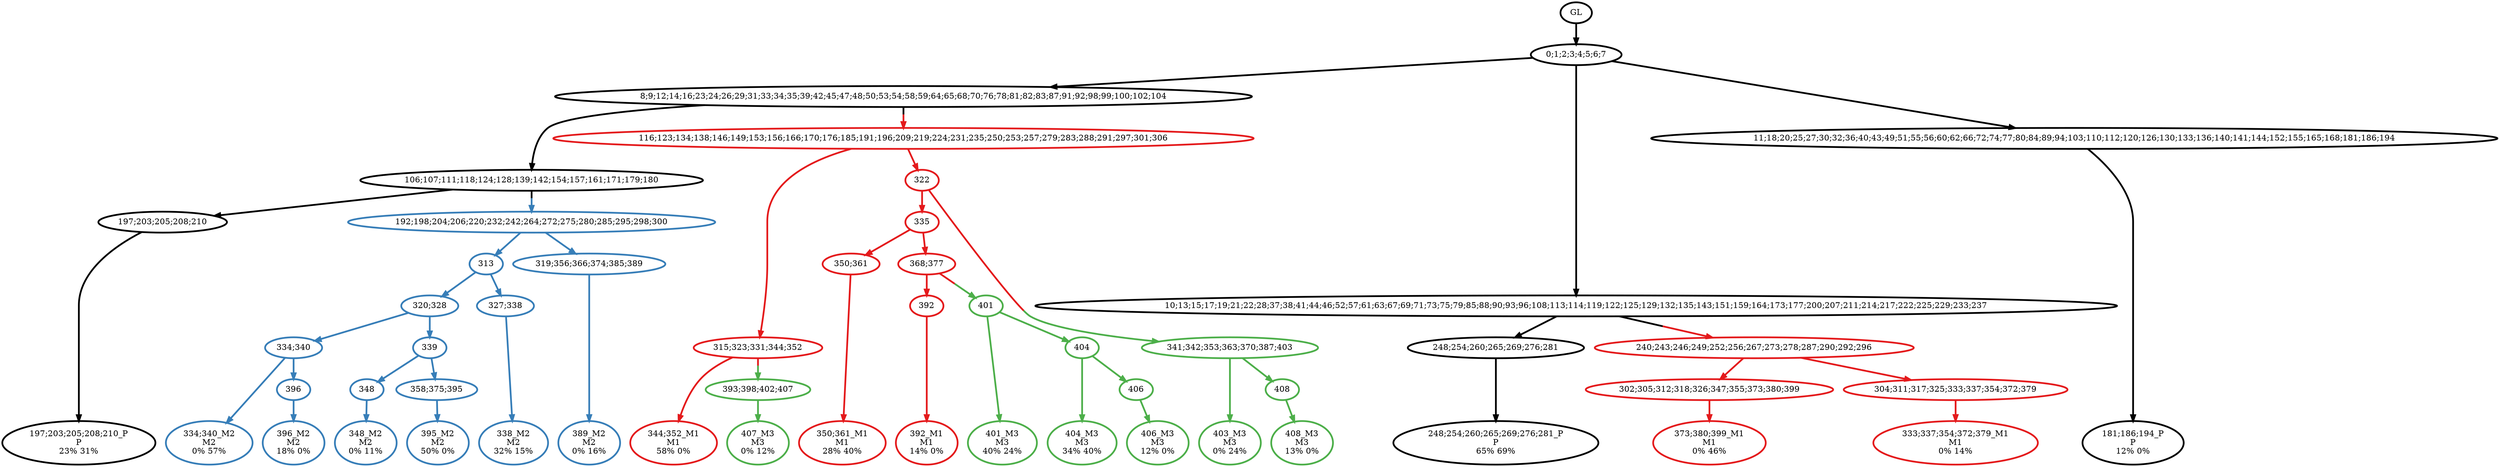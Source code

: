 digraph T {
	{
		rank=same
		48 [penwidth=3,colorscheme=set19,color=0,label="197;203;205;208;210_P\nP\n23% 31%"]
		45 [penwidth=3,colorscheme=set19,color=0,label="248;254;260;265;269;276;281_P\nP\n65% 69%"]
		43 [penwidth=3,colorscheme=set19,color=0,label="181;186;194_P\nP\n12% 0%"]
		41 [penwidth=3,colorscheme=set19,color=1,label="344;352_M1\nM1\n58% 0%"]
		37 [penwidth=3,colorscheme=set19,color=1,label="350;361_M1\nM1\n28% 40%"]
		34 [penwidth=3,colorscheme=set19,color=1,label="392_M1\nM1\n14% 0%"]
		32 [penwidth=3,colorscheme=set19,color=1,label="373;380;399_M1\nM1\n0% 46%"]
		30 [penwidth=3,colorscheme=set19,color=1,label="333;337;354;372;379_M1\nM1\n0% 14%"]
		26 [penwidth=3,colorscheme=set19,color=2,label="334;340_M2\nM2\n0% 57%"]
		24 [penwidth=3,colorscheme=set19,color=2,label="396_M2\nM2\n18% 0%"]
		21 [penwidth=3,colorscheme=set19,color=2,label="348_M2\nM2\n0% 11%"]
		19 [penwidth=3,colorscheme=set19,color=2,label="395_M2\nM2\n50% 0%"]
		17 [penwidth=3,colorscheme=set19,color=2,label="338_M2\nM2\n32% 15%"]
		15 [penwidth=3,colorscheme=set19,color=2,label="389_M2\nM2\n0% 16%"]
		14 [penwidth=3,colorscheme=set19,color=3,label="407_M3\nM3\n0% 12%"]
		13 [penwidth=3,colorscheme=set19,color=3,label="401_M3\nM3\n40% 24%"]
		11 [penwidth=3,colorscheme=set19,color=3,label="404_M3\nM3\n34% 40%"]
		9 [penwidth=3,colorscheme=set19,color=3,label="406_M3\nM3\n12% 0%"]
		8 [penwidth=3,colorscheme=set19,color=3,label="403_M3\nM3\n0% 24%"]
		6 [penwidth=3,colorscheme=set19,color=3,label="408_M3\nM3\n13% 0%"]
	}
	53 [penwidth=3,colorscheme=set19,color=0,label="GL"]
	52 [penwidth=3,colorscheme=set19,color=0,label="0;1;2;3;4;5;6;7"]
	51 [penwidth=3,colorscheme=set19,color=0,label="8;9;12;14;16;23;24;26;29;31;33;34;35;39;42;45;47;48;50;53;54;58;59;64;65;68;70;76;78;81;82;83;87;91;92;98;99;100;102;104"]
	50 [penwidth=3,colorscheme=set19,color=0,label="106;107;111;118;124;128;139;142;154;157;161;171;179;180"]
	49 [penwidth=3,colorscheme=set19,color=0,label="197;203;205;208;210"]
	47 [penwidth=3,colorscheme=set19,color=0,label="10;13;15;17;19;21;22;28;37;38;41;44;46;52;57;61;63;67;69;71;73;75;79;85;88;90;93;96;108;113;114;119;122;125;129;132;135;143;151;159;164;173;177;200;207;211;214;217;222;225;229;233;237"]
	46 [penwidth=3,colorscheme=set19,color=0,label="248;254;260;265;269;276;281"]
	44 [penwidth=3,colorscheme=set19,color=0,label="11;18;20;25;27;30;32;36;40;43;49;51;55;56;60;62;66;72;74;77;80;84;89;94;103;110;112;120;126;130;133;136;140;141;144;152;155;165;168;181;186;194"]
	42 [penwidth=3,colorscheme=set19,color=1,label="315;323;331;344;352"]
	40 [penwidth=3,colorscheme=set19,color=1,label="322"]
	39 [penwidth=3,colorscheme=set19,color=1,label="335"]
	38 [penwidth=3,colorscheme=set19,color=1,label="350;361"]
	36 [penwidth=3,colorscheme=set19,color=1,label="368;377"]
	35 [penwidth=3,colorscheme=set19,color=1,label="392"]
	33 [penwidth=3,colorscheme=set19,color=1,label="302;305;312;318;326;347;355;373;380;399"]
	31 [penwidth=3,colorscheme=set19,color=1,label="304;311;317;325;333;337;354;372;379"]
	29 [penwidth=3,colorscheme=set19,color=2,label="313"]
	28 [penwidth=3,colorscheme=set19,color=2,label="320;328"]
	27 [penwidth=3,colorscheme=set19,color=2,label="334;340"]
	25 [penwidth=3,colorscheme=set19,color=2,label="396"]
	23 [penwidth=3,colorscheme=set19,color=2,label="339"]
	22 [penwidth=3,colorscheme=set19,color=2,label="348"]
	20 [penwidth=3,colorscheme=set19,color=2,label="358;375;395"]
	18 [penwidth=3,colorscheme=set19,color=2,label="327;338"]
	16 [penwidth=3,colorscheme=set19,color=2,label="319;356;366;374;385;389"]
	12 [penwidth=3,colorscheme=set19,color=3,label="404"]
	10 [penwidth=3,colorscheme=set19,color=3,label="406"]
	7 [penwidth=3,colorscheme=set19,color=3,label="408"]
	5 [penwidth=3,colorscheme=set19,color=3,label="341;342;353;363;370;387;403"]
	4 [penwidth=3,colorscheme=set19,color=3,label="393;398;402;407"]
	3 [penwidth=3,colorscheme=set19,color=3,label="401"]
	2 [penwidth=3,colorscheme=set19,color=2,label="192;198;204;206;220;232;242;264;272;275;280;285;295;298;300"]
	1 [penwidth=3,colorscheme=set19,color=1,label="240;243;246;249;252;256;267;273;278;287;290;292;296"]
	0 [penwidth=3,colorscheme=set19,color=1,label="116;123;134;138;146;149;153;156;166;170;176;185;191;196;209;219;224;231;235;250;253;257;279;283;288;291;297;301;306"]
	53 -> 52 [penwidth=3,colorscheme=set19,color=0]
	52 -> 44 [penwidth=3,colorscheme=set19,color=0]
	52 -> 47 [penwidth=3,colorscheme=set19,color=0]
	52 -> 51 [penwidth=3,colorscheme=set19,color=0]
	51 -> 50 [penwidth=3,colorscheme=set19,color=0]
	51 -> 0 [penwidth=3,colorscheme=set19,color="0;0.5:1"]
	50 -> 49 [penwidth=3,colorscheme=set19,color=0]
	50 -> 2 [penwidth=3,colorscheme=set19,color="0;0.5:2"]
	49 -> 48 [penwidth=3,colorscheme=set19,color=0]
	47 -> 46 [penwidth=3,colorscheme=set19,color=0]
	47 -> 1 [penwidth=3,colorscheme=set19,color="0;0.5:1"]
	46 -> 45 [penwidth=3,colorscheme=set19,color=0]
	44 -> 43 [penwidth=3,colorscheme=set19,color=0]
	42 -> 41 [penwidth=3,colorscheme=set19,color=1]
	42 -> 4 [penwidth=3,colorscheme=set19,color="1;0.5:3"]
	40 -> 39 [penwidth=3,colorscheme=set19,color=1]
	40 -> 5 [penwidth=3,colorscheme=set19,color="1;0.5:3"]
	39 -> 38 [penwidth=3,colorscheme=set19,color=1]
	39 -> 36 [penwidth=3,colorscheme=set19,color=1]
	38 -> 37 [penwidth=3,colorscheme=set19,color=1]
	36 -> 35 [penwidth=3,colorscheme=set19,color=1]
	36 -> 3 [penwidth=3,colorscheme=set19,color="1;0.5:3"]
	35 -> 34 [penwidth=3,colorscheme=set19,color=1]
	33 -> 32 [penwidth=3,colorscheme=set19,color=1]
	31 -> 30 [penwidth=3,colorscheme=set19,color=1]
	29 -> 28 [penwidth=3,colorscheme=set19,color=2]
	29 -> 18 [penwidth=3,colorscheme=set19,color=2]
	28 -> 27 [penwidth=3,colorscheme=set19,color=2]
	28 -> 23 [penwidth=3,colorscheme=set19,color=2]
	27 -> 26 [penwidth=3,colorscheme=set19,color=2]
	27 -> 25 [penwidth=3,colorscheme=set19,color=2]
	25 -> 24 [penwidth=3,colorscheme=set19,color=2]
	23 -> 22 [penwidth=3,colorscheme=set19,color=2]
	23 -> 20 [penwidth=3,colorscheme=set19,color=2]
	22 -> 21 [penwidth=3,colorscheme=set19,color=2]
	20 -> 19 [penwidth=3,colorscheme=set19,color=2]
	18 -> 17 [penwidth=3,colorscheme=set19,color=2]
	16 -> 15 [penwidth=3,colorscheme=set19,color=2]
	12 -> 11 [penwidth=3,colorscheme=set19,color=3]
	12 -> 10 [penwidth=3,colorscheme=set19,color=3]
	10 -> 9 [penwidth=3,colorscheme=set19,color=3]
	7 -> 6 [penwidth=3,colorscheme=set19,color=3]
	5 -> 8 [penwidth=3,colorscheme=set19,color=3]
	5 -> 7 [penwidth=3,colorscheme=set19,color=3]
	4 -> 14 [penwidth=3,colorscheme=set19,color=3]
	3 -> 13 [penwidth=3,colorscheme=set19,color=3]
	3 -> 12 [penwidth=3,colorscheme=set19,color=3]
	2 -> 29 [penwidth=3,colorscheme=set19,color=2]
	2 -> 16 [penwidth=3,colorscheme=set19,color=2]
	1 -> 33 [penwidth=3,colorscheme=set19,color=1]
	1 -> 31 [penwidth=3,colorscheme=set19,color=1]
	0 -> 42 [penwidth=3,colorscheme=set19,color=1]
	0 -> 40 [penwidth=3,colorscheme=set19,color=1]
}
